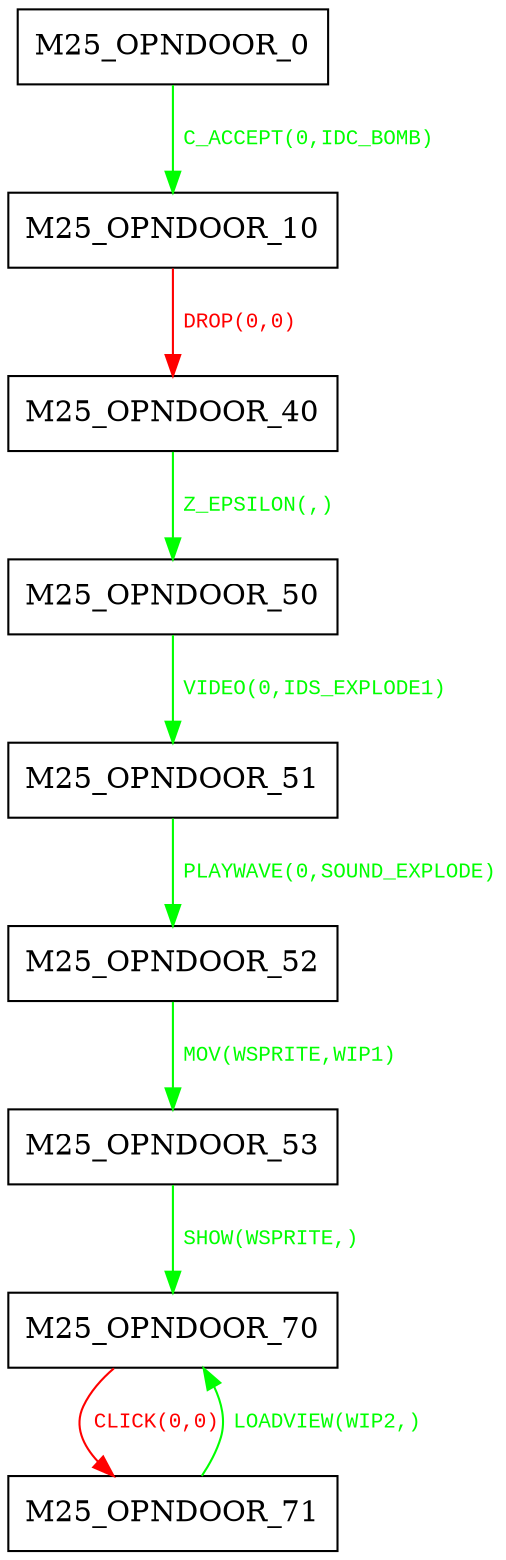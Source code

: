 digraph {
 node [shape=record];
"M25_OPNDOOR_0" -> "M25_OPNDOOR_10"[color=green, fontcolor=green, label=< <font face="Courier New" point-size="10">
C_ACCEPT(0,IDC_BOMB)<br/>
</font>>];
"M25_OPNDOOR_10" -> "M25_OPNDOOR_40"[color=red, fontcolor=red, label=< <font face="Courier New" point-size="10">
DROP(0,0)<br/>
</font>>];
"M25_OPNDOOR_40" -> "M25_OPNDOOR_50"[color=green, fontcolor=green, label=< <font face="Courier New" point-size="10">
Z_EPSILON(,)<br/>
</font>>];
"M25_OPNDOOR_50" -> "M25_OPNDOOR_51"[color=green, fontcolor=green, label=< <font face="Courier New" point-size="10">
VIDEO(0,IDS_EXPLODE1)<br/>
</font>>];
"M25_OPNDOOR_51" -> "M25_OPNDOOR_52"[color=green, fontcolor=green, label=< <font face="Courier New" point-size="10">
PLAYWAVE(0,SOUND_EXPLODE)<br/>
</font>>];
"M25_OPNDOOR_52" -> "M25_OPNDOOR_53"[color=green, fontcolor=green, label=< <font face="Courier New" point-size="10">
MOV(WSPRITE,WIP1)<br/>
</font>>];
"M25_OPNDOOR_53" -> "M25_OPNDOOR_70"[color=green, fontcolor=green, label=< <font face="Courier New" point-size="10">
SHOW(WSPRITE,)<br/>
</font>>];
"M25_OPNDOOR_70" -> "M25_OPNDOOR_71"[color=red, fontcolor=red, label=< <font face="Courier New" point-size="10">
CLICK(0,0)<br/>
</font>>];
"M25_OPNDOOR_71" -> "M25_OPNDOOR_70"[color=green, fontcolor=green, label=< <font face="Courier New" point-size="10">
LOADVIEW(WIP2,)<br/>
</font>>];
}
